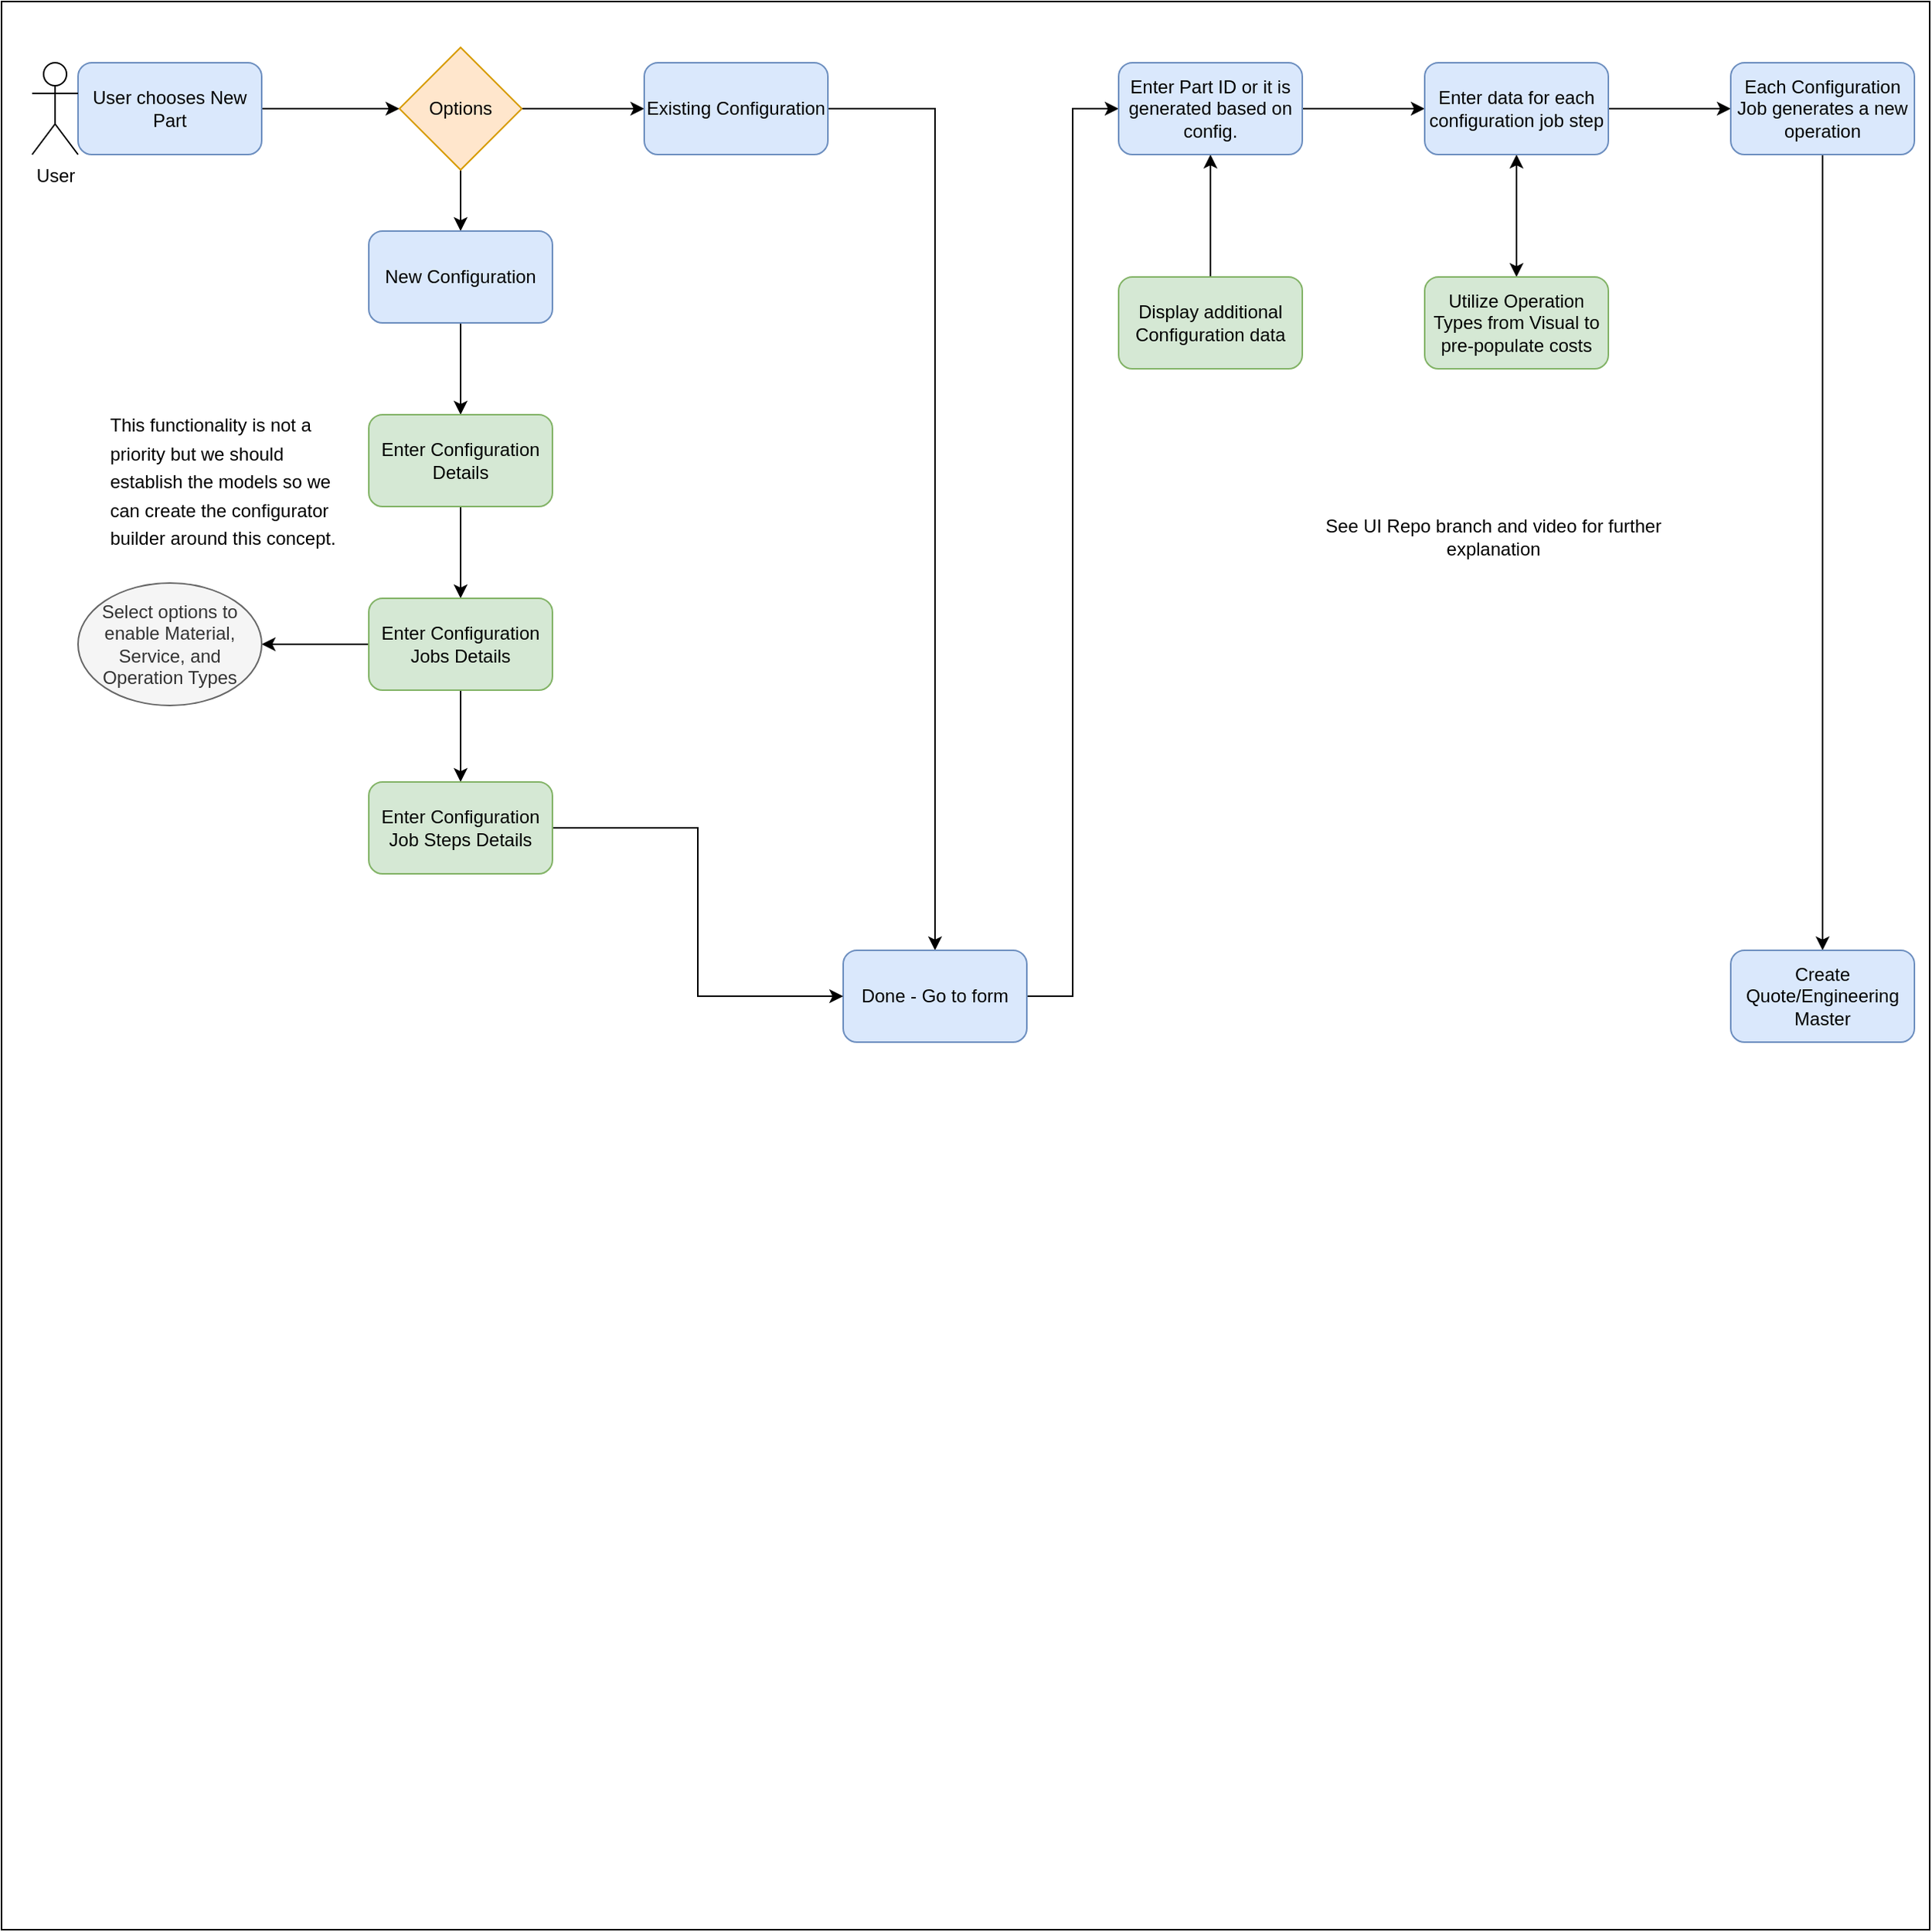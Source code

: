 <mxfile version="24.4.0" type="github">
  <diagram name="Page-1" id="PDX80522k_wSp2mnQdiv">
    <mxGraphModel dx="1418" dy="858" grid="1" gridSize="10" guides="1" tooltips="1" connect="1" arrows="1" fold="1" page="1" pageScale="1" pageWidth="850" pageHeight="1100" math="0" shadow="0">
      <root>
        <mxCell id="0" />
        <mxCell id="1" parent="0" />
        <mxCell id="r9Pb4lbQBRwPS19WzHoZ-1" value="" style="whiteSpace=wrap;html=1;aspect=fixed;verticalAlign=top;" parent="1" vertex="1">
          <mxGeometry x="80" y="80" width="1260" height="1260" as="geometry" />
        </mxCell>
        <mxCell id="r9Pb4lbQBRwPS19WzHoZ-7" style="edgeStyle=orthogonalEdgeStyle;rounded=0;orthogonalLoop=1;jettySize=auto;html=1;" parent="1" source="r9Pb4lbQBRwPS19WzHoZ-2" target="r9Pb4lbQBRwPS19WzHoZ-4" edge="1">
          <mxGeometry relative="1" as="geometry" />
        </mxCell>
        <mxCell id="r9Pb4lbQBRwPS19WzHoZ-2" value="User chooses New Part" style="rounded=1;whiteSpace=wrap;html=1;fillColor=#dae8fc;strokeColor=#6c8ebf;" parent="1" vertex="1">
          <mxGeometry x="130" y="120" width="120" height="60" as="geometry" />
        </mxCell>
        <mxCell id="r9Pb4lbQBRwPS19WzHoZ-8" style="edgeStyle=orthogonalEdgeStyle;rounded=0;orthogonalLoop=1;jettySize=auto;html=1;" parent="1" source="r9Pb4lbQBRwPS19WzHoZ-4" target="r9Pb4lbQBRwPS19WzHoZ-5" edge="1">
          <mxGeometry relative="1" as="geometry" />
        </mxCell>
        <mxCell id="r9Pb4lbQBRwPS19WzHoZ-11" style="edgeStyle=orthogonalEdgeStyle;rounded=0;orthogonalLoop=1;jettySize=auto;html=1;entryX=0.5;entryY=0;entryDx=0;entryDy=0;" parent="1" source="r9Pb4lbQBRwPS19WzHoZ-4" target="r9Pb4lbQBRwPS19WzHoZ-6" edge="1">
          <mxGeometry relative="1" as="geometry" />
        </mxCell>
        <mxCell id="r9Pb4lbQBRwPS19WzHoZ-4" value="Options" style="rhombus;whiteSpace=wrap;html=1;fillColor=#ffe6cc;strokeColor=#d79b00;" parent="1" vertex="1">
          <mxGeometry x="340" y="110" width="80" height="80" as="geometry" />
        </mxCell>
        <mxCell id="r9Pb4lbQBRwPS19WzHoZ-10" style="edgeStyle=orthogonalEdgeStyle;rounded=0;orthogonalLoop=1;jettySize=auto;html=1;entryX=0.5;entryY=0;entryDx=0;entryDy=0;" parent="1" source="r9Pb4lbQBRwPS19WzHoZ-5" target="r9Pb4lbQBRwPS19WzHoZ-9" edge="1">
          <mxGeometry relative="1" as="geometry" />
        </mxCell>
        <mxCell id="r9Pb4lbQBRwPS19WzHoZ-5" value="Existing Configuration" style="rounded=1;whiteSpace=wrap;html=1;fillColor=#dae8fc;strokeColor=#6c8ebf;" parent="1" vertex="1">
          <mxGeometry x="500" y="120" width="120" height="60" as="geometry" />
        </mxCell>
        <mxCell id="r9Pb4lbQBRwPS19WzHoZ-14" style="edgeStyle=orthogonalEdgeStyle;rounded=0;orthogonalLoop=1;jettySize=auto;html=1;entryX=0.5;entryY=0;entryDx=0;entryDy=0;" parent="1" source="r9Pb4lbQBRwPS19WzHoZ-6" target="r9Pb4lbQBRwPS19WzHoZ-13" edge="1">
          <mxGeometry relative="1" as="geometry" />
        </mxCell>
        <mxCell id="r9Pb4lbQBRwPS19WzHoZ-6" value="New Configuration" style="rounded=1;whiteSpace=wrap;html=1;fillColor=#dae8fc;strokeColor=#6c8ebf;" parent="1" vertex="1">
          <mxGeometry x="320" y="230" width="120" height="60" as="geometry" />
        </mxCell>
        <mxCell id="d8thT-4LhfnDp6k5CLJ8-14" style="edgeStyle=orthogonalEdgeStyle;rounded=0;orthogonalLoop=1;jettySize=auto;html=1;entryX=0;entryY=0.5;entryDx=0;entryDy=0;" edge="1" parent="1" source="r9Pb4lbQBRwPS19WzHoZ-9" target="d8thT-4LhfnDp6k5CLJ8-3">
          <mxGeometry relative="1" as="geometry" />
        </mxCell>
        <mxCell id="r9Pb4lbQBRwPS19WzHoZ-9" value="Done - Go to form" style="rounded=1;whiteSpace=wrap;html=1;fillColor=#dae8fc;strokeColor=#6c8ebf;" parent="1" vertex="1">
          <mxGeometry x="630" y="700" width="120" height="60" as="geometry" />
        </mxCell>
        <mxCell id="r9Pb4lbQBRwPS19WzHoZ-16" style="edgeStyle=orthogonalEdgeStyle;rounded=0;orthogonalLoop=1;jettySize=auto;html=1;" parent="1" source="r9Pb4lbQBRwPS19WzHoZ-13" target="r9Pb4lbQBRwPS19WzHoZ-15" edge="1">
          <mxGeometry relative="1" as="geometry" />
        </mxCell>
        <mxCell id="r9Pb4lbQBRwPS19WzHoZ-13" value="Enter Configuration&lt;div&gt;Details&lt;/div&gt;" style="rounded=1;whiteSpace=wrap;html=1;fillColor=#d5e8d4;strokeColor=#82b366;" parent="1" vertex="1">
          <mxGeometry x="320" y="350" width="120" height="60" as="geometry" />
        </mxCell>
        <mxCell id="r9Pb4lbQBRwPS19WzHoZ-19" style="edgeStyle=orthogonalEdgeStyle;rounded=0;orthogonalLoop=1;jettySize=auto;html=1;" parent="1" source="r9Pb4lbQBRwPS19WzHoZ-15" target="r9Pb4lbQBRwPS19WzHoZ-17" edge="1">
          <mxGeometry relative="1" as="geometry" />
        </mxCell>
        <mxCell id="r9Pb4lbQBRwPS19WzHoZ-21" style="edgeStyle=orthogonalEdgeStyle;rounded=0;orthogonalLoop=1;jettySize=auto;html=1;" parent="1" source="r9Pb4lbQBRwPS19WzHoZ-15" target="r9Pb4lbQBRwPS19WzHoZ-20" edge="1">
          <mxGeometry relative="1" as="geometry" />
        </mxCell>
        <mxCell id="r9Pb4lbQBRwPS19WzHoZ-15" value="Enter Configuration Jobs Details" style="rounded=1;whiteSpace=wrap;html=1;fillColor=#d5e8d4;strokeColor=#82b366;" parent="1" vertex="1">
          <mxGeometry x="320" y="470" width="120" height="60" as="geometry" />
        </mxCell>
        <mxCell id="r9Pb4lbQBRwPS19WzHoZ-17" value="Select options to enable Material, Service, and Operation Types" style="ellipse;whiteSpace=wrap;html=1;fillColor=#f5f5f5;fontColor=#333333;strokeColor=#666666;" parent="1" vertex="1">
          <mxGeometry x="130" y="460" width="120" height="80" as="geometry" />
        </mxCell>
        <mxCell id="r9Pb4lbQBRwPS19WzHoZ-24" style="edgeStyle=orthogonalEdgeStyle;rounded=0;orthogonalLoop=1;jettySize=auto;html=1;entryX=0;entryY=0.5;entryDx=0;entryDy=0;" parent="1" source="r9Pb4lbQBRwPS19WzHoZ-20" target="r9Pb4lbQBRwPS19WzHoZ-9" edge="1">
          <mxGeometry relative="1" as="geometry" />
        </mxCell>
        <mxCell id="r9Pb4lbQBRwPS19WzHoZ-20" value="Enter Configuration Job Steps Details" style="rounded=1;whiteSpace=wrap;html=1;fillColor=#d5e8d4;strokeColor=#82b366;" parent="1" vertex="1">
          <mxGeometry x="320" y="590" width="120" height="60" as="geometry" />
        </mxCell>
        <mxCell id="r9Pb4lbQBRwPS19WzHoZ-23" value="&lt;h1 style=&quot;text-align: left; margin-top: 0px; line-height: 60%;&quot;&gt;&lt;span style=&quot;background-color: initial; font-size: 12px; font-weight: normal;&quot;&gt;This functionality is not a priority but we should establish the models so we can create the configurator builder around this concept.&lt;/span&gt;&lt;/h1&gt;" style="text;html=1;align=center;verticalAlign=middle;whiteSpace=wrap;rounded=0;" parent="1" vertex="1">
          <mxGeometry x="150" y="360" width="150" height="80" as="geometry" />
        </mxCell>
        <mxCell id="d8thT-4LhfnDp6k5CLJ8-1" value="User" style="shape=umlActor;verticalLabelPosition=bottom;verticalAlign=top;html=1;outlineConnect=0;" vertex="1" parent="1">
          <mxGeometry x="100" y="120" width="30" height="60" as="geometry" />
        </mxCell>
        <mxCell id="d8thT-4LhfnDp6k5CLJ8-5" value="" style="edgeStyle=orthogonalEdgeStyle;rounded=0;orthogonalLoop=1;jettySize=auto;html=1;startArrow=classic;startFill=1;endArrow=none;endFill=0;" edge="1" parent="1" source="d8thT-4LhfnDp6k5CLJ8-3" target="d8thT-4LhfnDp6k5CLJ8-4">
          <mxGeometry relative="1" as="geometry" />
        </mxCell>
        <mxCell id="d8thT-4LhfnDp6k5CLJ8-7" value="" style="edgeStyle=orthogonalEdgeStyle;rounded=0;orthogonalLoop=1;jettySize=auto;html=1;" edge="1" parent="1" source="d8thT-4LhfnDp6k5CLJ8-3" target="d8thT-4LhfnDp6k5CLJ8-6">
          <mxGeometry relative="1" as="geometry" />
        </mxCell>
        <mxCell id="d8thT-4LhfnDp6k5CLJ8-3" value="Enter Part ID or it is generated based on config." style="rounded=1;whiteSpace=wrap;html=1;fillColor=#dae8fc;strokeColor=#6c8ebf;" vertex="1" parent="1">
          <mxGeometry x="810" y="120" width="120" height="60" as="geometry" />
        </mxCell>
        <mxCell id="d8thT-4LhfnDp6k5CLJ8-4" value="Display additional Configuration data" style="whiteSpace=wrap;html=1;rounded=1;fillColor=#d5e8d4;strokeColor=#82b366;" vertex="1" parent="1">
          <mxGeometry x="810" y="260" width="120" height="60" as="geometry" />
        </mxCell>
        <mxCell id="d8thT-4LhfnDp6k5CLJ8-9" value="" style="edgeStyle=orthogonalEdgeStyle;rounded=0;orthogonalLoop=1;jettySize=auto;html=1;startArrow=classic;startFill=1;" edge="1" parent="1" source="d8thT-4LhfnDp6k5CLJ8-6" target="d8thT-4LhfnDp6k5CLJ8-8">
          <mxGeometry relative="1" as="geometry" />
        </mxCell>
        <mxCell id="d8thT-4LhfnDp6k5CLJ8-11" value="" style="edgeStyle=orthogonalEdgeStyle;rounded=0;orthogonalLoop=1;jettySize=auto;html=1;" edge="1" parent="1" source="d8thT-4LhfnDp6k5CLJ8-6" target="d8thT-4LhfnDp6k5CLJ8-10">
          <mxGeometry relative="1" as="geometry" />
        </mxCell>
        <mxCell id="d8thT-4LhfnDp6k5CLJ8-6" value="Enter data for each configuration job step" style="whiteSpace=wrap;html=1;rounded=1;fillColor=#dae8fc;strokeColor=#6c8ebf;" vertex="1" parent="1">
          <mxGeometry x="1010" y="120" width="120" height="60" as="geometry" />
        </mxCell>
        <mxCell id="d8thT-4LhfnDp6k5CLJ8-8" value="Utilize Operation Types from Visual to pre-populate costs" style="whiteSpace=wrap;html=1;rounded=1;fillColor=#d5e8d4;strokeColor=#82b366;" vertex="1" parent="1">
          <mxGeometry x="1010" y="260" width="120" height="60" as="geometry" />
        </mxCell>
        <mxCell id="d8thT-4LhfnDp6k5CLJ8-13" style="edgeStyle=orthogonalEdgeStyle;rounded=0;orthogonalLoop=1;jettySize=auto;html=1;" edge="1" parent="1" source="d8thT-4LhfnDp6k5CLJ8-10" target="d8thT-4LhfnDp6k5CLJ8-12">
          <mxGeometry relative="1" as="geometry" />
        </mxCell>
        <mxCell id="d8thT-4LhfnDp6k5CLJ8-10" value="Each Configuration Job generates a new operation" style="whiteSpace=wrap;html=1;rounded=1;fillColor=#dae8fc;strokeColor=#6c8ebf;" vertex="1" parent="1">
          <mxGeometry x="1210" y="120" width="120" height="60" as="geometry" />
        </mxCell>
        <mxCell id="d8thT-4LhfnDp6k5CLJ8-12" value="Create Quote/Engineering Master" style="whiteSpace=wrap;html=1;rounded=1;fillColor=#dae8fc;strokeColor=#6c8ebf;" vertex="1" parent="1">
          <mxGeometry x="1210" y="700" width="120" height="60" as="geometry" />
        </mxCell>
        <mxCell id="d8thT-4LhfnDp6k5CLJ8-15" value="See UI Repo branch and video for further explanation" style="text;html=1;align=center;verticalAlign=middle;whiteSpace=wrap;rounded=0;" vertex="1" parent="1">
          <mxGeometry x="920" y="390" width="270" height="80" as="geometry" />
        </mxCell>
      </root>
    </mxGraphModel>
  </diagram>
</mxfile>
